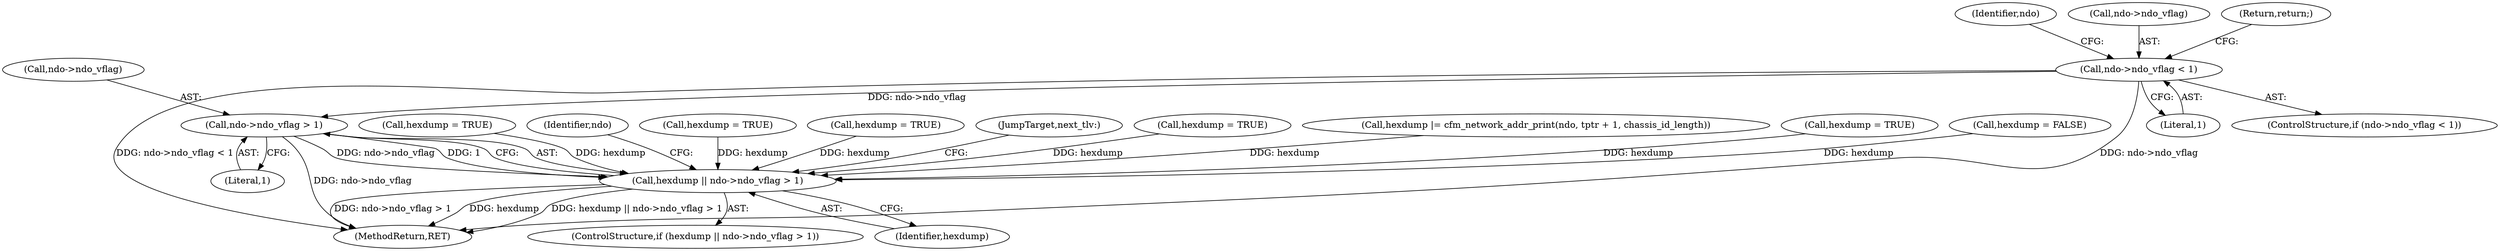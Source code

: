 digraph "0_tcpdump_5d340a5ca6e420a70297cdbdf777333f18bfdab7_0@pointer" {
"1000218" [label="(Call,ndo->ndo_vflag < 1)"];
"1001200" [label="(Call,ndo->ndo_vflag > 1)"];
"1001198" [label="(Call,hexdump || ndo->ndo_vflag > 1)"];
"1000227" [label="(Identifier,ndo)"];
"1001210" [label="(JumpTarget,next_tlv:)"];
"1001066" [label="(Call,hexdump = TRUE)"];
"1001044" [label="(Call,hexdump |= cfm_network_addr_print(ndo, tptr + 1, chassis_id_length))"];
"1000219" [label="(Call,ndo->ndo_vflag)"];
"1001200" [label="(Call,ndo->ndo_vflag > 1)"];
"1001141" [label="(Call,hexdump = TRUE)"];
"1000224" [label="(Return,return;)"];
"1001198" [label="(Call,hexdump || ndo->ndo_vflag > 1)"];
"1000218" [label="(Call,ndo->ndo_vflag < 1)"];
"1001229" [label="(MethodReturn,RET)"];
"1001199" [label="(Identifier,hexdump)"];
"1000859" [label="(Call,hexdump = FALSE)"];
"1001193" [label="(Call,hexdump = TRUE)"];
"1001204" [label="(Literal,1)"];
"1000222" [label="(Literal,1)"];
"1001197" [label="(ControlStructure,if (hexdump || ndo->ndo_vflag > 1))"];
"1001206" [label="(Identifier,ndo)"];
"1001028" [label="(Call,hexdump = TRUE)"];
"1001201" [label="(Call,ndo->ndo_vflag)"];
"1000944" [label="(Call,hexdump = TRUE)"];
"1000217" [label="(ControlStructure,if (ndo->ndo_vflag < 1))"];
"1000218" -> "1000217"  [label="AST: "];
"1000218" -> "1000222"  [label="CFG: "];
"1000219" -> "1000218"  [label="AST: "];
"1000222" -> "1000218"  [label="AST: "];
"1000224" -> "1000218"  [label="CFG: "];
"1000227" -> "1000218"  [label="CFG: "];
"1000218" -> "1001229"  [label="DDG: ndo->ndo_vflag"];
"1000218" -> "1001229"  [label="DDG: ndo->ndo_vflag < 1"];
"1000218" -> "1001200"  [label="DDG: ndo->ndo_vflag"];
"1001200" -> "1001198"  [label="AST: "];
"1001200" -> "1001204"  [label="CFG: "];
"1001201" -> "1001200"  [label="AST: "];
"1001204" -> "1001200"  [label="AST: "];
"1001198" -> "1001200"  [label="CFG: "];
"1001200" -> "1001229"  [label="DDG: ndo->ndo_vflag"];
"1001200" -> "1001198"  [label="DDG: ndo->ndo_vflag"];
"1001200" -> "1001198"  [label="DDG: 1"];
"1001198" -> "1001197"  [label="AST: "];
"1001198" -> "1001199"  [label="CFG: "];
"1001199" -> "1001198"  [label="AST: "];
"1001206" -> "1001198"  [label="CFG: "];
"1001210" -> "1001198"  [label="CFG: "];
"1001198" -> "1001229"  [label="DDG: hexdump"];
"1001198" -> "1001229"  [label="DDG: hexdump || ndo->ndo_vflag > 1"];
"1001198" -> "1001229"  [label="DDG: ndo->ndo_vflag > 1"];
"1001044" -> "1001198"  [label="DDG: hexdump"];
"1000859" -> "1001198"  [label="DDG: hexdump"];
"1001141" -> "1001198"  [label="DDG: hexdump"];
"1000944" -> "1001198"  [label="DDG: hexdump"];
"1001066" -> "1001198"  [label="DDG: hexdump"];
"1001028" -> "1001198"  [label="DDG: hexdump"];
"1001193" -> "1001198"  [label="DDG: hexdump"];
}
